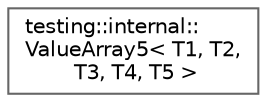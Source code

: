 digraph "Gráfico de jerarquía de clases"
{
 // LATEX_PDF_SIZE
  bgcolor="transparent";
  edge [fontname=Helvetica,fontsize=10,labelfontname=Helvetica,labelfontsize=10];
  node [fontname=Helvetica,fontsize=10,shape=box,height=0.2,width=0.4];
  rankdir="LR";
  Node0 [id="Node000000",label="testing::internal::\lValueArray5\< T1, T2,\l T3, T4, T5 \>",height=0.2,width=0.4,color="grey40", fillcolor="white", style="filled",URL="$classtesting_1_1internal_1_1_value_array5.html",tooltip=" "];
}
